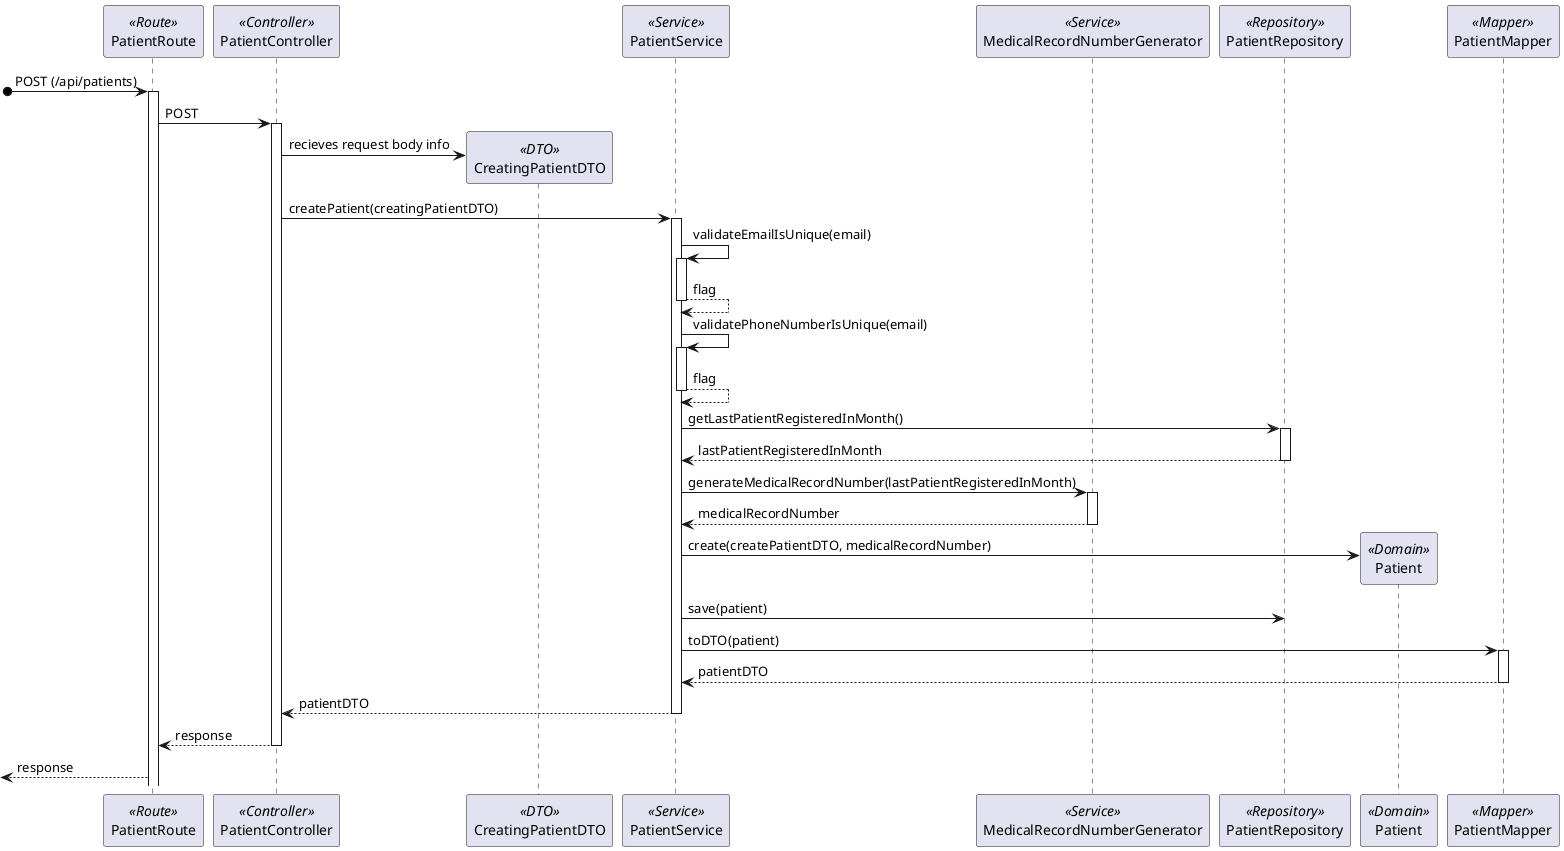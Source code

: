 ```plantuml
@startuml Process_View
participant PatientRoute as Route <<Route>>
participant PatientController as Controller <<Controller>>
participant CreatingPatientDTO as DTO <<DTO>>
participant PatientService as Service <<Service>>
participant MedicalRecordNumberGenerator as MedicalRecordNumberGenerator <<Service>>
participant PatientRepository as Repository <<Repository>>
participant Patient as Domain <<Domain>>
participant PatientMapper as Mapper <<Mapper>>
[o-> Route: POST (/api/patients)
activate Route
Route -> Controller : POST
activate Controller
Controller -> DTO** : recieves request body info
Controller -> Service : createPatient(creatingPatientDTO)
activate Service
Service -> Service : validateEmailIsUnique(email)
activate Service
return flag
Service -> Service : validatePhoneNumberIsUnique(email)
activate Service
return flag
Service -> Repository : getLastPatientRegisteredInMonth()
activate Repository
return lastPatientRegisteredInMonth
Service -> MedicalRecordNumberGenerator : generateMedicalRecordNumber(lastPatientRegisteredInMonth)
activate MedicalRecordNumberGenerator
return medicalRecordNumber
Service -> Domain** : create(createPatientDTO, medicalRecordNumber)
Service -> Repository : save(patient)
Service -> Mapper : toDTO(patient)
activate Mapper
return patientDTO
Service --> Controller : patientDTO
deactivate Service
Controller --> Route : response
deactivate Controller
<-- Route : response

@enduml
```